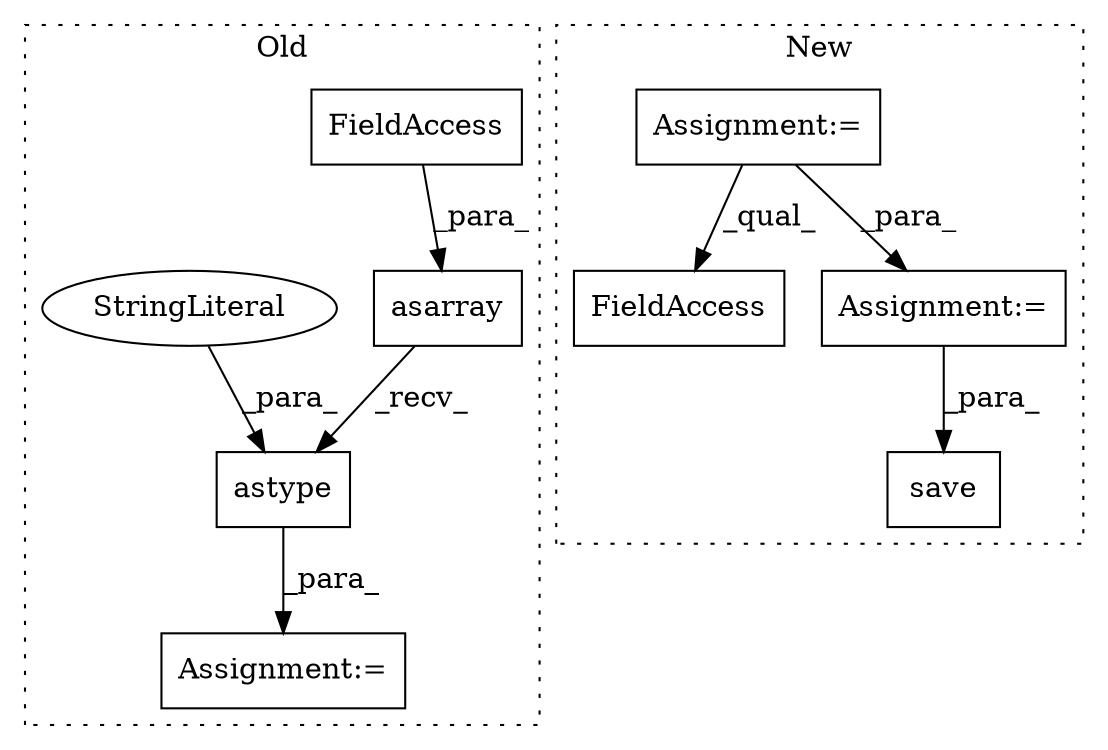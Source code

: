 digraph G {
subgraph cluster0 {
1 [label="asarray" a="32" s="10468,10504" l="8,1" shape="box"];
3 [label="FieldAccess" a="22" s="10476" l="28" shape="box"];
6 [label="Assignment:=" a="7" s="10991" l="1" shape="box"];
8 [label="astype" a="32" s="10521,10535" l="7,1" shape="box"];
9 [label="StringLiteral" a="45" s="10528" l="7" shape="ellipse"];
label = "Old";
style="dotted";
}
subgraph cluster1 {
2 [label="save" a="32" s="11433,11553" l="5,2" shape="box"];
4 [label="Assignment:=" a="7" s="10719" l="1" shape="box"];
5 [label="FieldAccess" a="22" s="10815" l="19" shape="box"];
7 [label="Assignment:=" a="7" s="11055" l="1" shape="box"];
label = "New";
style="dotted";
}
1 -> 8 [label="_recv_"];
3 -> 1 [label="_para_"];
4 -> 5 [label="_qual_"];
4 -> 7 [label="_para_"];
7 -> 2 [label="_para_"];
8 -> 6 [label="_para_"];
9 -> 8 [label="_para_"];
}